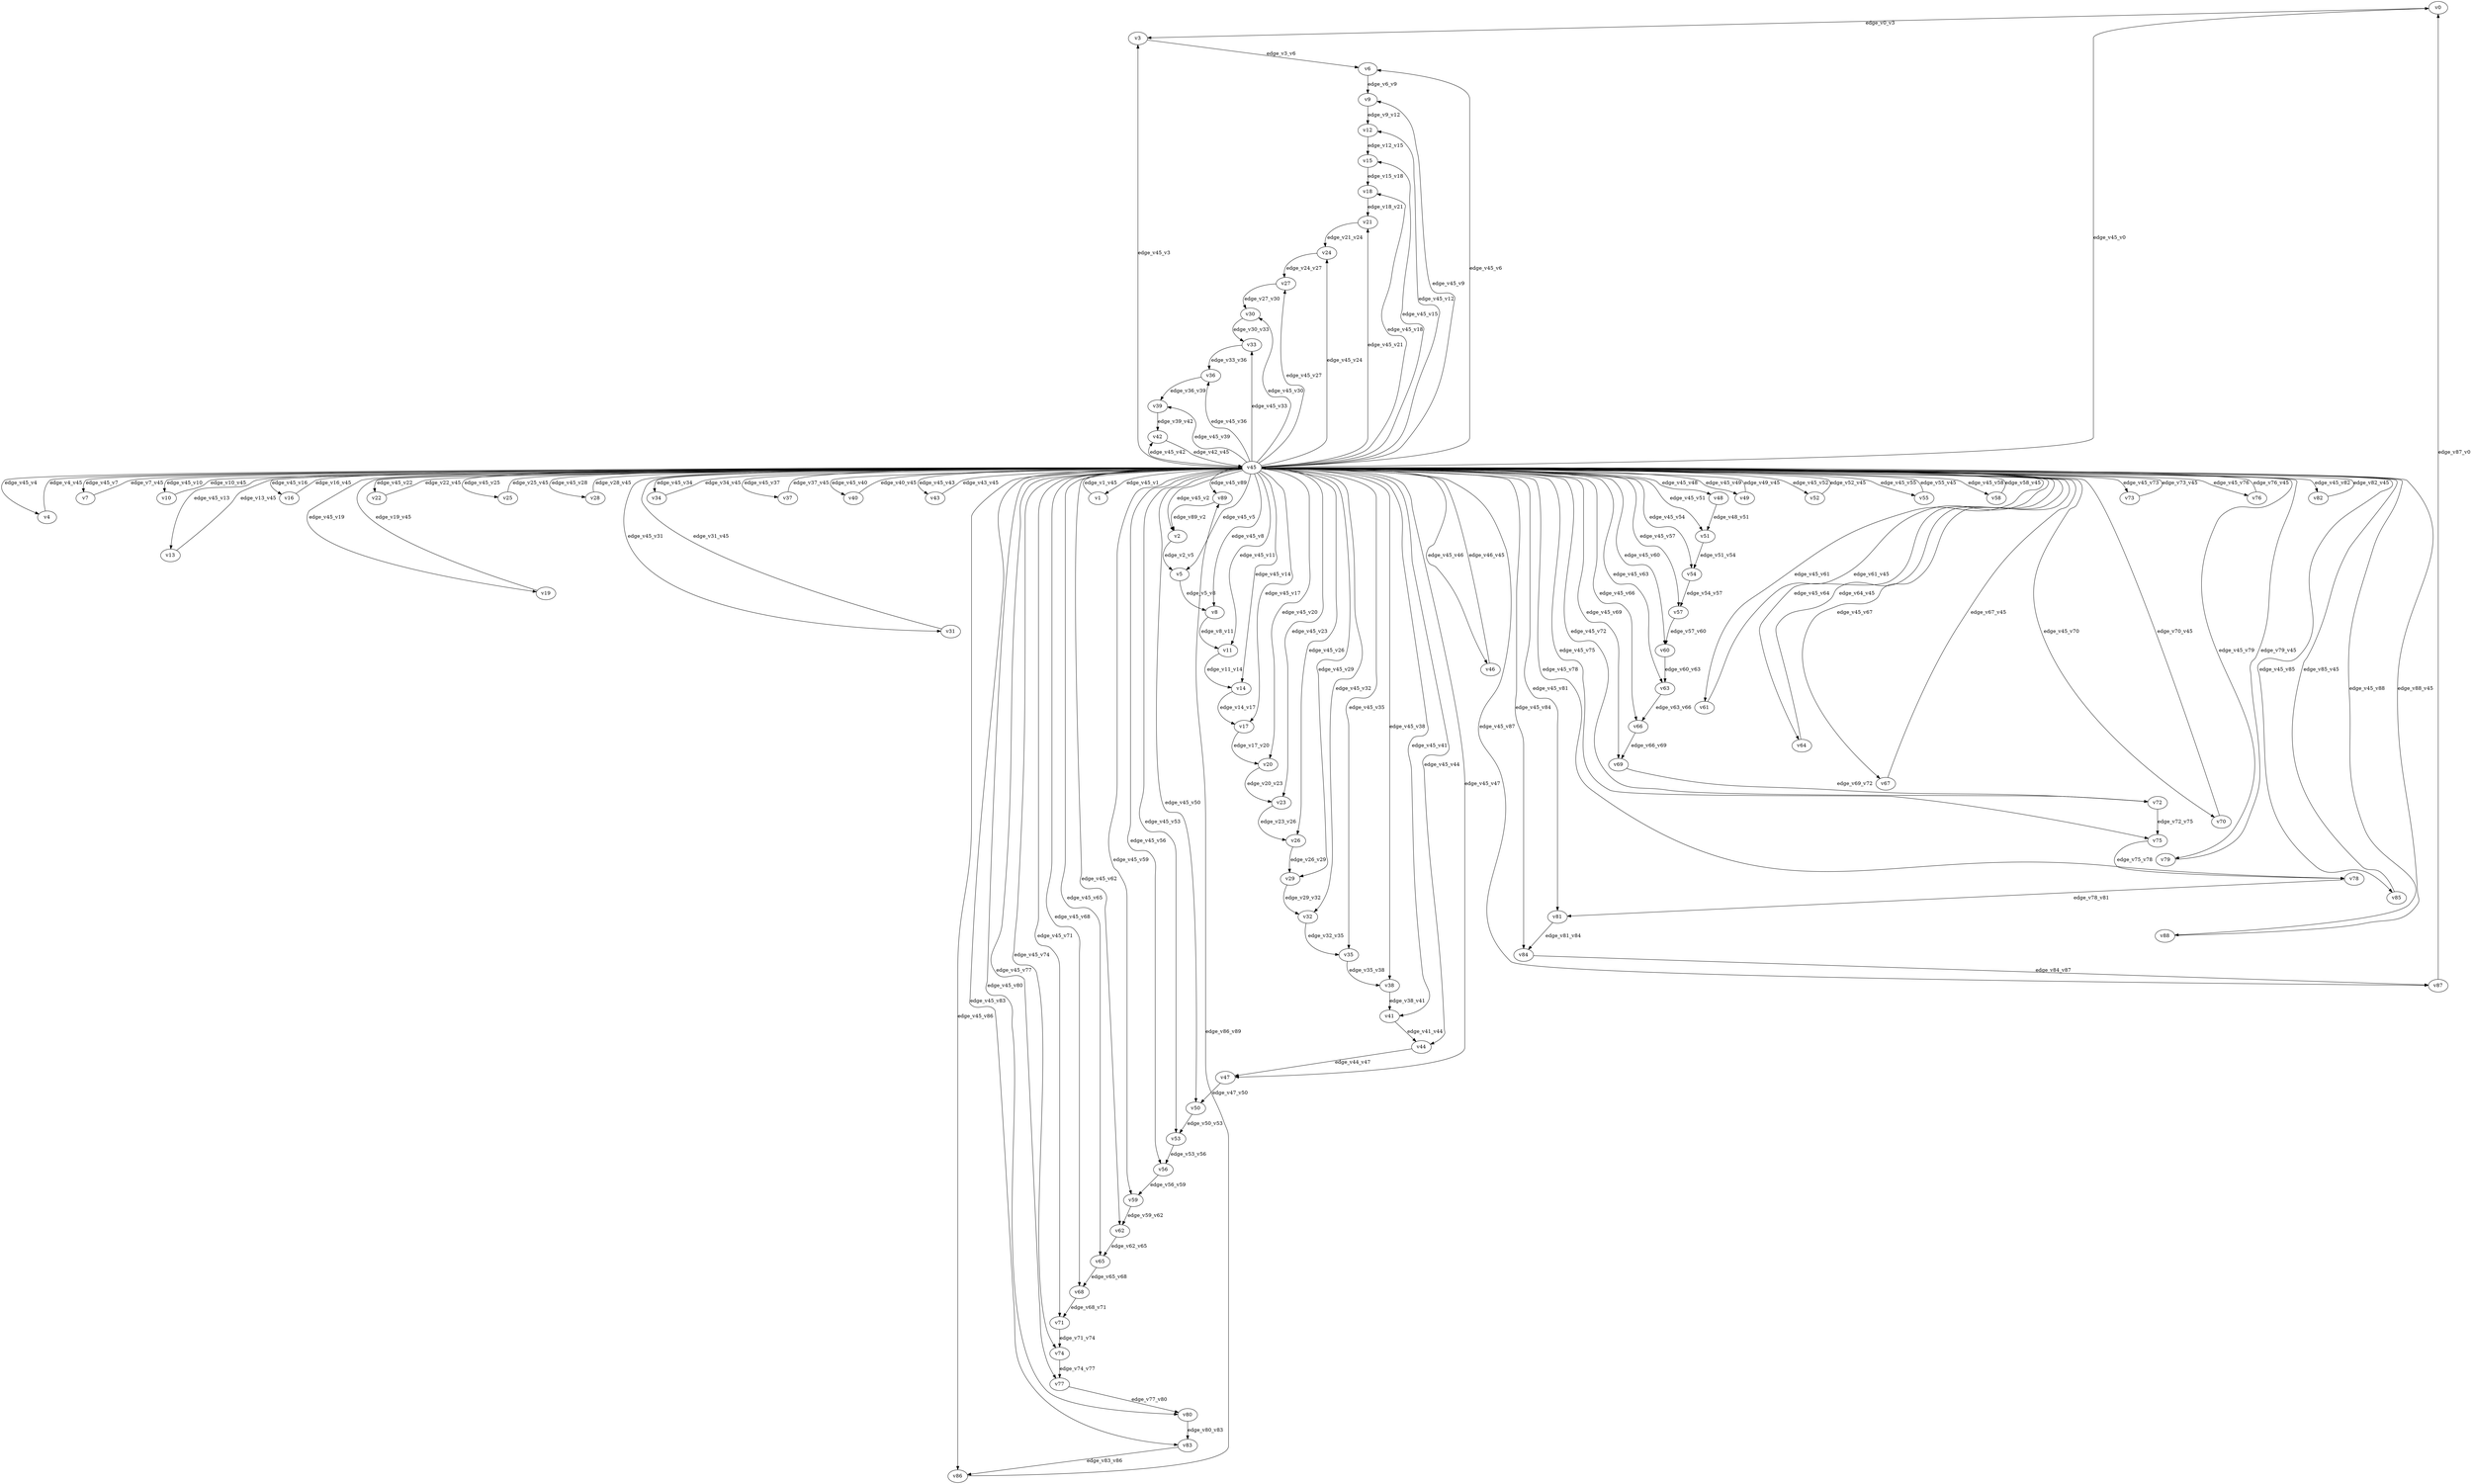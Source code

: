 digraph test130 {
    // Discounted game test case
    // Vertex properties: name [player=X]
    // Edge properties: [weight=Y, discount=Z]

    v0 [name="v0", player=0];
    v1 [name="v1", player=1];
    v2 [name="v2", player=0];
    v3 [name="v3", player=1];
    v4 [name="v4", player=0];
    v5 [name="v5", player=1];
    v6 [name="v6", player=0];
    v7 [name="v7", player=1];
    v8 [name="v8", player=0];
    v9 [name="v9", player=1];
    v10 [name="v10", player=0];
    v11 [name="v11", player=1];
    v12 [name="v12", player=0];
    v13 [name="v13", player=1];
    v14 [name="v14", player=0];
    v15 [name="v15", player=1];
    v16 [name="v16", player=0];
    v17 [name="v17", player=1];
    v18 [name="v18", player=0];
    v19 [name="v19", player=1];
    v20 [name="v20", player=0];
    v21 [name="v21", player=1];
    v22 [name="v22", player=0];
    v23 [name="v23", player=1];
    v24 [name="v24", player=0];
    v25 [name="v25", player=1];
    v26 [name="v26", player=0];
    v27 [name="v27", player=1];
    v28 [name="v28", player=0];
    v29 [name="v29", player=1];
    v30 [name="v30", player=0];
    v31 [name="v31", player=1];
    v32 [name="v32", player=0];
    v33 [name="v33", player=1];
    v34 [name="v34", player=0];
    v35 [name="v35", player=1];
    v36 [name="v36", player=0];
    v37 [name="v37", player=1];
    v38 [name="v38", player=0];
    v39 [name="v39", player=1];
    v40 [name="v40", player=0];
    v41 [name="v41", player=1];
    v42 [name="v42", player=0];
    v43 [name="v43", player=1];
    v44 [name="v44", player=0];
    v45 [name="v45", player=0];
    v46 [name="v46", player=0];
    v47 [name="v47", player=1];
    v48 [name="v48", player=0];
    v49 [name="v49", player=1];
    v50 [name="v50", player=0];
    v51 [name="v51", player=1];
    v52 [name="v52", player=0];
    v53 [name="v53", player=1];
    v54 [name="v54", player=0];
    v55 [name="v55", player=1];
    v56 [name="v56", player=0];
    v57 [name="v57", player=1];
    v58 [name="v58", player=0];
    v59 [name="v59", player=1];
    v60 [name="v60", player=0];
    v61 [name="v61", player=1];
    v62 [name="v62", player=0];
    v63 [name="v63", player=1];
    v64 [name="v64", player=0];
    v65 [name="v65", player=1];
    v66 [name="v66", player=0];
    v67 [name="v67", player=1];
    v68 [name="v68", player=0];
    v69 [name="v69", player=1];
    v70 [name="v70", player=0];
    v71 [name="v71", player=1];
    v72 [name="v72", player=0];
    v73 [name="v73", player=1];
    v74 [name="v74", player=0];
    v75 [name="v75", player=1];
    v76 [name="v76", player=0];
    v77 [name="v77", player=1];
    v78 [name="v78", player=0];
    v79 [name="v79", player=1];
    v80 [name="v80", player=0];
    v81 [name="v81", player=1];
    v82 [name="v82", player=0];
    v83 [name="v83", player=1];
    v84 [name="v84", player=0];
    v85 [name="v85", player=1];
    v86 [name="v86", player=0];
    v87 [name="v87", player=1];
    v88 [name="v88", player=0];
    v89 [name="v89", player=1];

    v45 -> v0 [label="edge_v45_v0", weight=1.15, discount=0.599];
    v45 -> v1 [label="edge_v45_v1", weight=2.21, discount=0.599];
    v1 -> v45 [label="edge_v1_v45", weight=0.27, discount=0.599];
    v45 -> v2 [label="edge_v45_v2", weight=-5.29, discount=0.599];
    v45 -> v3 [label="edge_v45_v3", weight=9.59, discount=0.599];
    v45 -> v4 [label="edge_v45_v4", weight=-2.97, discount=0.599];
    v4 -> v45 [label="edge_v4_v45", weight=-0.08, discount=0.599];
    v45 -> v5 [label="edge_v45_v5", weight=8.11, discount=0.599];
    v45 -> v6 [label="edge_v45_v6", weight=2.42, discount=0.599];
    v45 -> v7 [label="edge_v45_v7", weight=5.34, discount=0.599];
    v7 -> v45 [label="edge_v7_v45", weight=2.95, discount=0.599];
    v45 -> v8 [label="edge_v45_v8", weight=2.39, discount=0.599];
    v45 -> v9 [label="edge_v45_v9", weight=-0.18, discount=0.599];
    v45 -> v10 [label="edge_v45_v10", weight=4.07, discount=0.599];
    v10 -> v45 [label="edge_v10_v45", weight=1.35, discount=0.599];
    v45 -> v11 [label="edge_v45_v11", weight=3.48, discount=0.599];
    v45 -> v12 [label="edge_v45_v12", weight=-5.64, discount=0.599];
    v45 -> v13 [label="edge_v45_v13", weight=-3.00, discount=0.599];
    v13 -> v45 [label="edge_v13_v45", weight=-1.07, discount=0.599];
    v45 -> v14 [label="edge_v45_v14", weight=6.01, discount=0.599];
    v45 -> v15 [label="edge_v45_v15", weight=-2.94, discount=0.599];
    v45 -> v16 [label="edge_v45_v16", weight=4.95, discount=0.599];
    v16 -> v45 [label="edge_v16_v45", weight=3.10, discount=0.599];
    v45 -> v17 [label="edge_v45_v17", weight=-0.78, discount=0.599];
    v45 -> v18 [label="edge_v45_v18", weight=0.37, discount=0.599];
    v45 -> v19 [label="edge_v45_v19", weight=-1.80, discount=0.599];
    v19 -> v45 [label="edge_v19_v45", weight=-3.77, discount=0.599];
    v45 -> v20 [label="edge_v45_v20", weight=6.71, discount=0.599];
    v45 -> v21 [label="edge_v45_v21", weight=4.90, discount=0.599];
    v45 -> v22 [label="edge_v45_v22", weight=1.15, discount=0.599];
    v22 -> v45 [label="edge_v22_v45", weight=0.87, discount=0.599];
    v45 -> v23 [label="edge_v45_v23", weight=9.21, discount=0.599];
    v45 -> v24 [label="edge_v45_v24", weight=9.01, discount=0.599];
    v45 -> v25 [label="edge_v45_v25", weight=9.44, discount=0.599];
    v25 -> v45 [label="edge_v25_v45", weight=11.49, discount=0.599];
    v45 -> v26 [label="edge_v45_v26", weight=2.67, discount=0.599];
    v45 -> v27 [label="edge_v45_v27", weight=1.23, discount=0.599];
    v45 -> v28 [label="edge_v45_v28", weight=1.86, discount=0.599];
    v28 -> v45 [label="edge_v28_v45", weight=2.29, discount=0.599];
    v45 -> v29 [label="edge_v45_v29", weight=-4.67, discount=0.599];
    v45 -> v30 [label="edge_v45_v30", weight=-0.29, discount=0.599];
    v45 -> v31 [label="edge_v45_v31", weight=-4.34, discount=0.599];
    v31 -> v45 [label="edge_v31_v45", weight=-3.22, discount=0.599];
    v45 -> v32 [label="edge_v45_v32", weight=-5.38, discount=0.599];
    v45 -> v33 [label="edge_v45_v33", weight=8.12, discount=0.599];
    v45 -> v34 [label="edge_v45_v34", weight=8.88, discount=0.599];
    v34 -> v45 [label="edge_v34_v45", weight=6.86, discount=0.599];
    v45 -> v35 [label="edge_v45_v35", weight=5.94, discount=0.599];
    v45 -> v36 [label="edge_v45_v36", weight=1.72, discount=0.599];
    v45 -> v37 [label="edge_v45_v37", weight=9.72, discount=0.599];
    v37 -> v45 [label="edge_v37_v45", weight=10.93, discount=0.599];
    v45 -> v38 [label="edge_v45_v38", weight=9.58, discount=0.599];
    v45 -> v39 [label="edge_v45_v39", weight=-3.35, discount=0.599];
    v45 -> v40 [label="edge_v45_v40", weight=7.42, discount=0.599];
    v40 -> v45 [label="edge_v40_v45", weight=7.95, discount=0.599];
    v45 -> v41 [label="edge_v45_v41", weight=-5.70, discount=0.599];
    v45 -> v42 [label="edge_v45_v42", weight=3.05, discount=0.599];
    v45 -> v43 [label="edge_v45_v43", weight=3.54, discount=0.599];
    v43 -> v45 [label="edge_v43_v45", weight=3.97, discount=0.599];
    v45 -> v44 [label="edge_v45_v44", weight=0.57, discount=0.599];
    v45 -> v46 [label="edge_v45_v46", weight=-3.67, discount=0.599];
    v46 -> v45 [label="edge_v46_v45", weight=-2.74, discount=0.599];
    v45 -> v47 [label="edge_v45_v47", weight=1.07, discount=0.599];
    v45 -> v48 [label="edge_v45_v48", weight=-5.47, discount=0.599];
    v45 -> v49 [label="edge_v45_v49", weight=9.24, discount=0.599];
    v49 -> v45 [label="edge_v49_v45", weight=6.71, discount=0.599];
    v45 -> v50 [label="edge_v45_v50", weight=0.42, discount=0.599];
    v45 -> v51 [label="edge_v45_v51", weight=8.88, discount=0.599];
    v45 -> v52 [label="edge_v45_v52", weight=1.95, discount=0.599];
    v52 -> v45 [label="edge_v52_v45", weight=1.55, discount=0.599];
    v45 -> v53 [label="edge_v45_v53", weight=7.28, discount=0.599];
    v45 -> v54 [label="edge_v45_v54", weight=5.44, discount=0.599];
    v45 -> v55 [label="edge_v45_v55", weight=8.35, discount=0.599];
    v55 -> v45 [label="edge_v55_v45", weight=10.74, discount=0.599];
    v45 -> v56 [label="edge_v45_v56", weight=2.93, discount=0.599];
    v45 -> v57 [label="edge_v45_v57", weight=1.31, discount=0.599];
    v45 -> v58 [label="edge_v45_v58", weight=3.48, discount=0.599];
    v58 -> v45 [label="edge_v58_v45", weight=4.05, discount=0.599];
    v45 -> v59 [label="edge_v45_v59", weight=5.69, discount=0.599];
    v45 -> v60 [label="edge_v45_v60", weight=5.98, discount=0.599];
    v45 -> v61 [label="edge_v45_v61", weight=-4.95, discount=0.599];
    v61 -> v45 [label="edge_v61_v45", weight=-7.10, discount=0.599];
    v45 -> v62 [label="edge_v45_v62", weight=-0.42, discount=0.599];
    v45 -> v63 [label="edge_v45_v63", weight=-3.70, discount=0.599];
    v45 -> v64 [label="edge_v45_v64", weight=-2.21, discount=0.599];
    v64 -> v45 [label="edge_v64_v45", weight=0.16, discount=0.599];
    v45 -> v65 [label="edge_v45_v65", weight=9.92, discount=0.599];
    v45 -> v66 [label="edge_v45_v66", weight=5.30, discount=0.599];
    v45 -> v67 [label="edge_v45_v67", weight=-1.48, discount=0.599];
    v67 -> v45 [label="edge_v67_v45", weight=-3.41, discount=0.599];
    v45 -> v68 [label="edge_v45_v68", weight=2.14, discount=0.599];
    v45 -> v69 [label="edge_v45_v69", weight=7.94, discount=0.599];
    v45 -> v70 [label="edge_v45_v70", weight=-1.77, discount=0.599];
    v70 -> v45 [label="edge_v70_v45", weight=-1.53, discount=0.599];
    v45 -> v71 [label="edge_v45_v71", weight=6.37, discount=0.599];
    v45 -> v72 [label="edge_v45_v72", weight=-3.73, discount=0.599];
    v45 -> v73 [label="edge_v45_v73", weight=1.35, discount=0.599];
    v73 -> v45 [label="edge_v73_v45", weight=-1.01, discount=0.599];
    v45 -> v74 [label="edge_v45_v74", weight=0.20, discount=0.599];
    v45 -> v75 [label="edge_v45_v75", weight=-3.41, discount=0.599];
    v45 -> v76 [label="edge_v45_v76", weight=4.74, discount=0.599];
    v76 -> v45 [label="edge_v76_v45", weight=6.02, discount=0.599];
    v45 -> v77 [label="edge_v45_v77", weight=0.77, discount=0.599];
    v45 -> v78 [label="edge_v45_v78", weight=-2.87, discount=0.599];
    v45 -> v79 [label="edge_v45_v79", weight=-4.58, discount=0.599];
    v79 -> v45 [label="edge_v79_v45", weight=-3.66, discount=0.599];
    v45 -> v80 [label="edge_v45_v80", weight=0.86, discount=0.599];
    v45 -> v81 [label="edge_v45_v81", weight=6.47, discount=0.599];
    v45 -> v82 [label="edge_v45_v82", weight=1.05, discount=0.599];
    v82 -> v45 [label="edge_v82_v45", weight=-1.22, discount=0.599];
    v45 -> v83 [label="edge_v45_v83", weight=0.08, discount=0.599];
    v45 -> v84 [label="edge_v45_v84", weight=8.67, discount=0.599];
    v45 -> v85 [label="edge_v45_v85", weight=-3.75, discount=0.599];
    v85 -> v45 [label="edge_v85_v45", weight=-5.81, discount=0.599];
    v45 -> v86 [label="edge_v45_v86", weight=5.83, discount=0.599];
    v45 -> v87 [label="edge_v45_v87", weight=0.03, discount=0.599];
    v45 -> v88 [label="edge_v45_v88", weight=-0.72, discount=0.599];
    v88 -> v45 [label="edge_v88_v45", weight=0.90, discount=0.599];
    v45 -> v89 [label="edge_v45_v89", weight=3.92, discount=0.599];
    v0 -> v3 [label="edge_v0_v3", weight=1.44, discount=0.599];
    v2 -> v5 [label="edge_v2_v5", weight=-0.18, discount=0.599];
    v3 -> v6 [label="edge_v3_v6", weight=4.21, discount=0.599];
    v5 -> v8 [label="edge_v5_v8", weight=-0.28, discount=0.599];
    v6 -> v9 [label="edge_v6_v9", weight=5.67, discount=0.599];
    v8 -> v11 [label="edge_v8_v11", weight=-0.58, discount=0.599];
    v9 -> v12 [label="edge_v9_v12", weight=6.08, discount=0.599];
    v11 -> v14 [label="edge_v11_v14", weight=0.13, discount=0.599];
    v12 -> v15 [label="edge_v12_v15", weight=6.52, discount=0.599];
    v14 -> v17 [label="edge_v14_v17", weight=-1.72, discount=0.599];
    v15 -> v18 [label="edge_v15_v18", weight=5.17, discount=0.599];
    v17 -> v20 [label="edge_v17_v20", weight=-1.11, discount=0.599];
    v18 -> v21 [label="edge_v18_v21", weight=6.42, discount=0.599];
    v20 -> v23 [label="edge_v20_v23", weight=5.89, discount=0.599];
    v21 -> v24 [label="edge_v21_v24", weight=1.33, discount=0.599];
    v23 -> v26 [label="edge_v23_v26", weight=0.16, discount=0.599];
    v24 -> v27 [label="edge_v24_v27", weight=5.19, discount=0.599];
    v26 -> v29 [label="edge_v26_v29", weight=2.95, discount=0.599];
    v27 -> v30 [label="edge_v27_v30", weight=-2.02, discount=0.599];
    v29 -> v32 [label="edge_v29_v32", weight=-1.64, discount=0.599];
    v30 -> v33 [label="edge_v30_v33", weight=-2.58, discount=0.599];
    v32 -> v35 [label="edge_v32_v35", weight=2.69, discount=0.599];
    v33 -> v36 [label="edge_v33_v36", weight=3.70, discount=0.599];
    v35 -> v38 [label="edge_v35_v38", weight=2.58, discount=0.599];
    v36 -> v39 [label="edge_v36_v39", weight=3.85, discount=0.599];
    v38 -> v41 [label="edge_v38_v41", weight=4.35, discount=0.599];
    v39 -> v42 [label="edge_v39_v42", weight=4.29, discount=0.599];
    v41 -> v44 [label="edge_v41_v44", weight=-2.01, discount=0.599];
    v42 -> v45 [label="edge_v42_v45", weight=0.03, discount=0.599];
    v44 -> v47 [label="edge_v44_v47", weight=-2.04, discount=0.599];
    v47 -> v50 [label="edge_v47_v50", weight=4.10, discount=0.599];
    v48 -> v51 [label="edge_v48_v51", weight=2.15, discount=0.599];
    v50 -> v53 [label="edge_v50_v53", weight=6.68, discount=0.599];
    v51 -> v54 [label="edge_v51_v54", weight=-0.62, discount=0.599];
    v53 -> v56 [label="edge_v53_v56", weight=4.55, discount=0.599];
    v54 -> v57 [label="edge_v54_v57", weight=-2.50, discount=0.599];
    v56 -> v59 [label="edge_v56_v59", weight=2.61, discount=0.599];
    v57 -> v60 [label="edge_v57_v60", weight=4.12, discount=0.599];
    v59 -> v62 [label="edge_v59_v62", weight=1.95, discount=0.599];
    v60 -> v63 [label="edge_v60_v63", weight=6.88, discount=0.599];
    v62 -> v65 [label="edge_v62_v65", weight=6.76, discount=0.599];
    v63 -> v66 [label="edge_v63_v66", weight=4.95, discount=0.599];
    v65 -> v68 [label="edge_v65_v68", weight=-1.65, discount=0.599];
    v66 -> v69 [label="edge_v66_v69", weight=5.97, discount=0.599];
    v68 -> v71 [label="edge_v68_v71", weight=4.77, discount=0.599];
    v69 -> v72 [label="edge_v69_v72", weight=-2.36, discount=0.599];
    v71 -> v74 [label="edge_v71_v74", weight=1.94, discount=0.599];
    v72 -> v75 [label="edge_v72_v75", weight=6.06, discount=0.599];
    v74 -> v77 [label="edge_v74_v77", weight=1.26, discount=0.599];
    v75 -> v78 [label="edge_v75_v78", weight=-1.75, discount=0.599];
    v77 -> v80 [label="edge_v77_v80", weight=-0.73, discount=0.599];
    v78 -> v81 [label="edge_v78_v81", weight=-2.09, discount=0.599];
    v80 -> v83 [label="edge_v80_v83", weight=3.72, discount=0.599];
    v81 -> v84 [label="edge_v81_v84", weight=0.79, discount=0.599];
    v83 -> v86 [label="edge_v83_v86", weight=-0.96, discount=0.599];
    v84 -> v87 [label="edge_v84_v87", weight=1.86, discount=0.599];
    v86 -> v89 [label="edge_v86_v89", weight=4.14, discount=0.599];
    v87 -> v0 [label="edge_v87_v0", weight=5.89, discount=0.599];
    v89 -> v2 [label="edge_v89_v2", weight=-0.75, discount=0.599];
}
